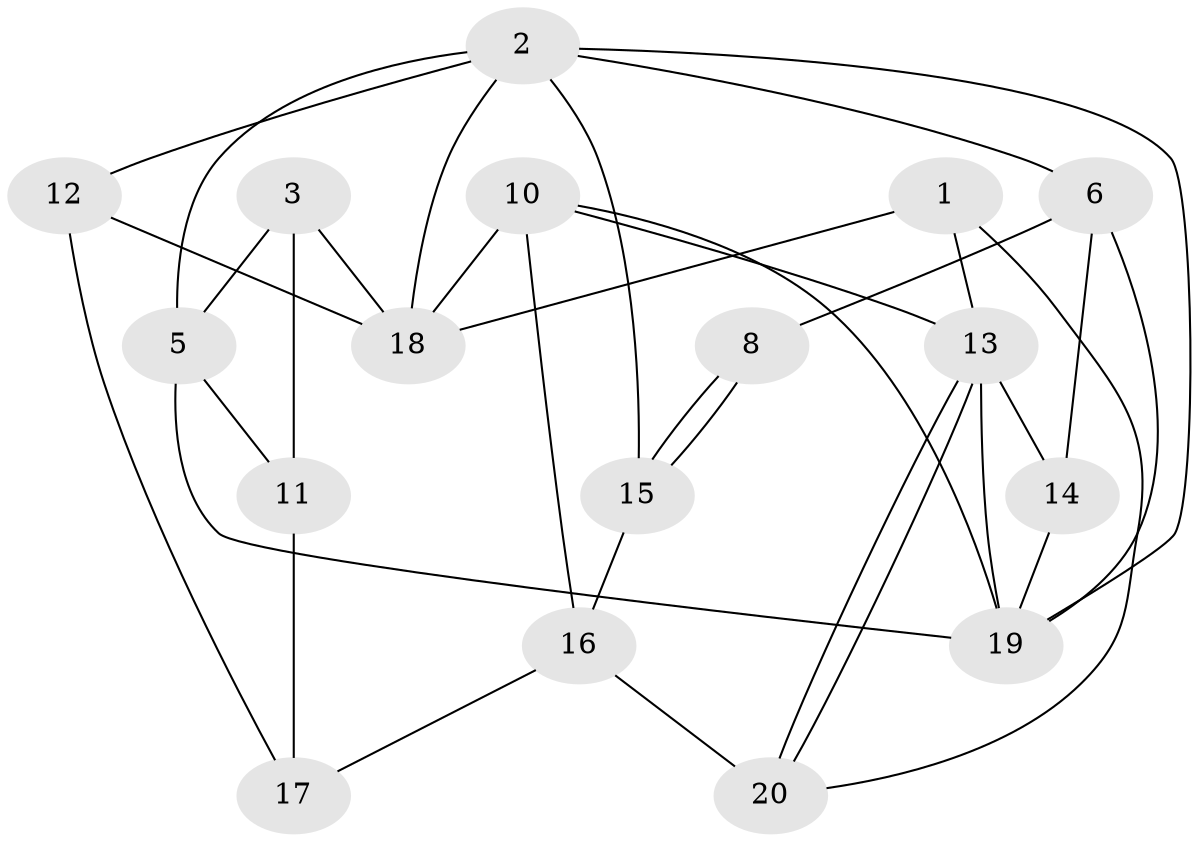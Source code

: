 // Generated by graph-tools (version 1.1) at 2025/46/02/15/25 05:46:28]
// undirected, 17 vertices, 34 edges
graph export_dot {
graph [start="1"]
  node [color=gray90,style=filled];
  1;
  2;
  3 [super="+4+7+9"];
  5 [super="+4"];
  6;
  8;
  10;
  11;
  12;
  13;
  14;
  15;
  16;
  17;
  18 [super="+9"];
  19 [super="+7"];
  20;
  1 -- 20;
  1 -- 13;
  1 -- 18;
  2 -- 19;
  2 -- 12;
  2 -- 5;
  2 -- 6;
  2 -- 15;
  2 -- 18;
  3 -- 18;
  3 -- 5;
  3 -- 11;
  5 -- 19;
  5 -- 11;
  6 -- 14;
  6 -- 8;
  6 -- 19;
  8 -- 15;
  8 -- 15;
  10 -- 18;
  10 -- 13;
  10 -- 16;
  10 -- 19;
  11 -- 17;
  12 -- 17;
  12 -- 18;
  13 -- 19;
  13 -- 20;
  13 -- 20;
  13 -- 14;
  14 -- 19;
  15 -- 16;
  16 -- 17;
  16 -- 20;
}

